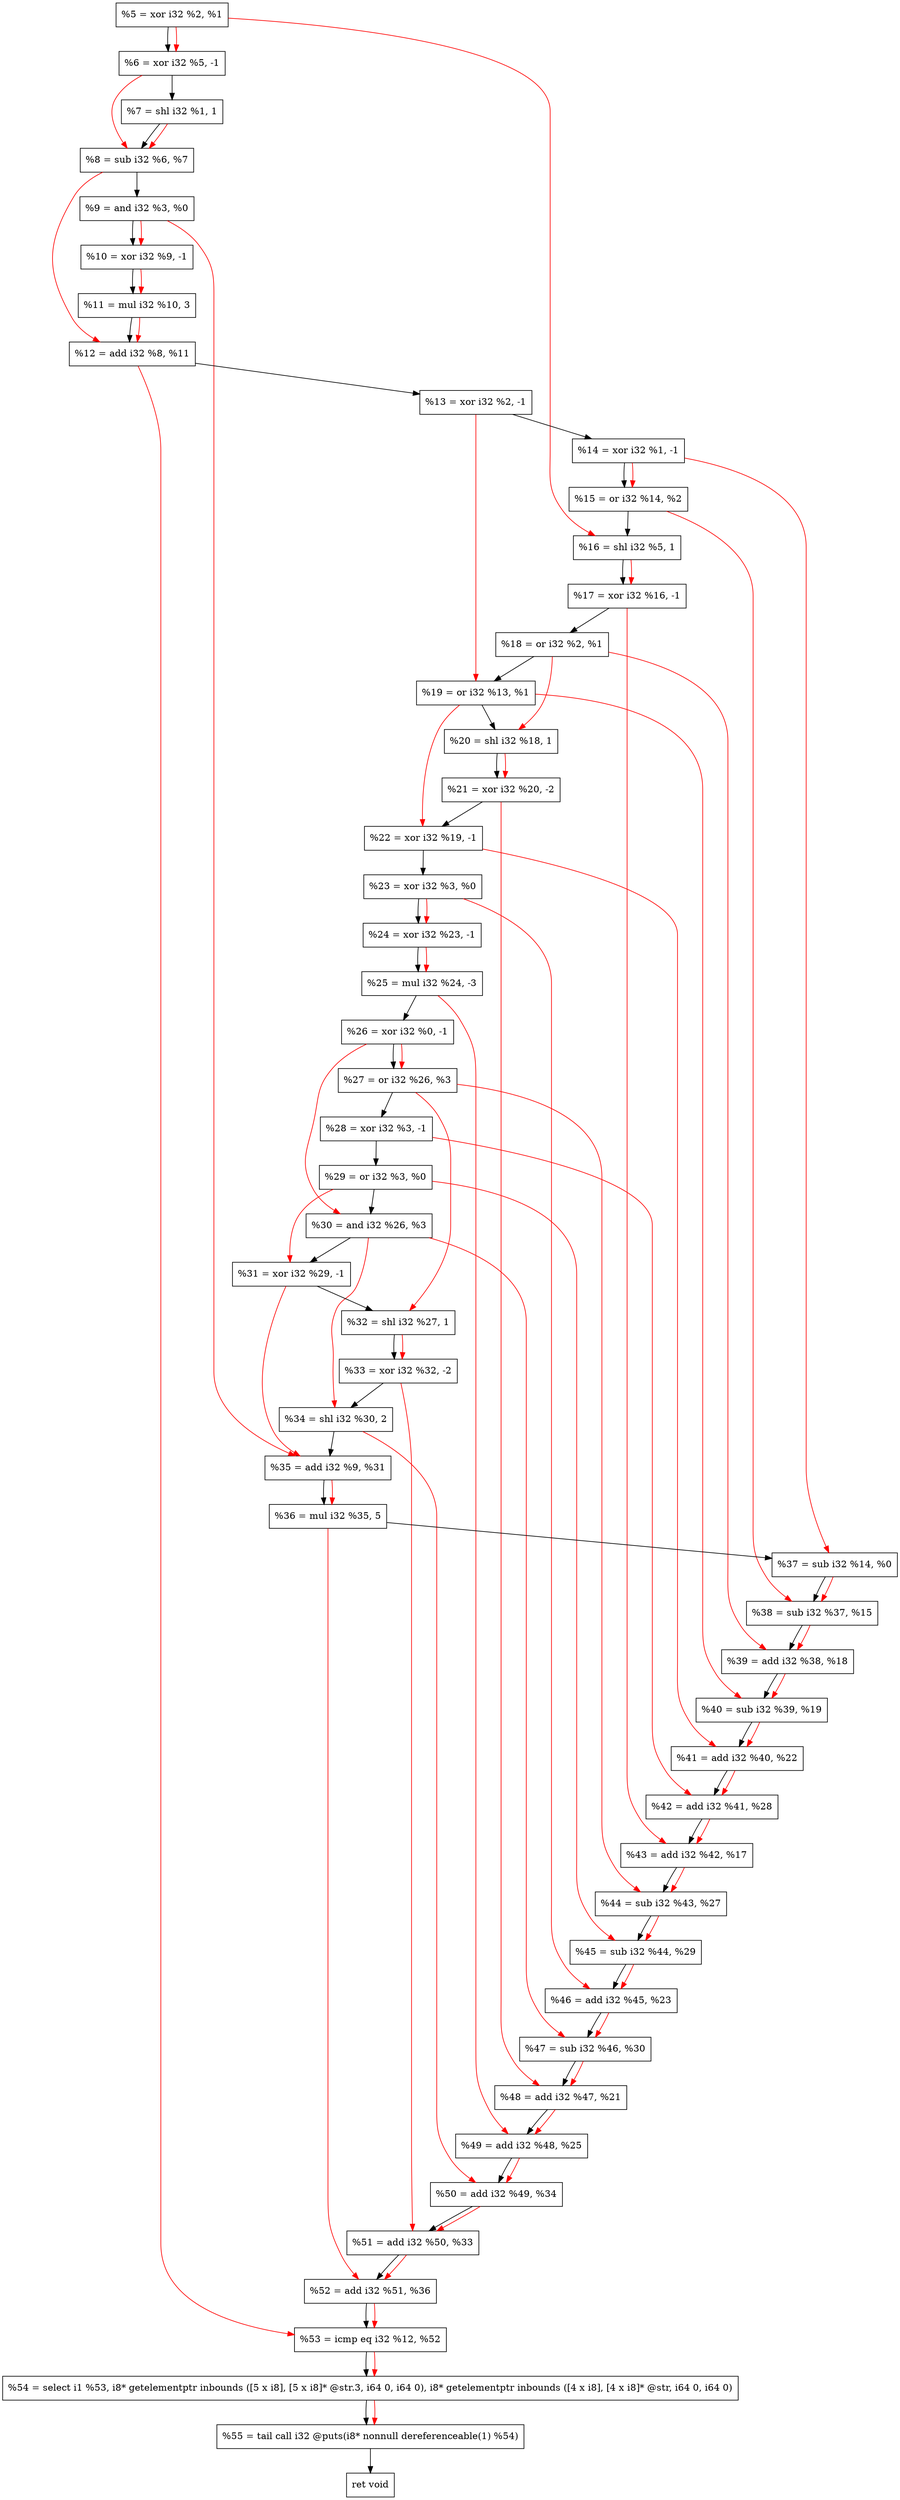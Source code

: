 digraph "DFG for'crackme' function" {
	Node0x591770[shape=record, label="  %5 = xor i32 %2, %1"];
	Node0x591df0[shape=record, label="  %6 = xor i32 %5, -1"];
	Node0x591e90[shape=record, label="  %7 = shl i32 %1, 1"];
	Node0x591f00[shape=record, label="  %8 = sub i32 %6, %7"];
	Node0x591f70[shape=record, label="  %9 = and i32 %3, %0"];
	Node0x591fe0[shape=record, label="  %10 = xor i32 %9, -1"];
	Node0x592080[shape=record, label="  %11 = mul i32 %10, 3"];
	Node0x5920f0[shape=record, label="  %12 = add i32 %8, %11"];
	Node0x592160[shape=record, label="  %13 = xor i32 %2, -1"];
	Node0x5921d0[shape=record, label="  %14 = xor i32 %1, -1"];
	Node0x592240[shape=record, label="  %15 = or i32 %14, %2"];
	Node0x5922b0[shape=record, label="  %16 = shl i32 %5, 1"];
	Node0x592320[shape=record, label="  %17 = xor i32 %16, -1"];
	Node0x592390[shape=record, label="  %18 = or i32 %2, %1"];
	Node0x592400[shape=record, label="  %19 = or i32 %13, %1"];
	Node0x592470[shape=record, label="  %20 = shl i32 %18, 1"];
	Node0x592510[shape=record, label="  %21 = xor i32 %20, -2"];
	Node0x592580[shape=record, label="  %22 = xor i32 %19, -1"];
	Node0x5925f0[shape=record, label="  %23 = xor i32 %3, %0"];
	Node0x592660[shape=record, label="  %24 = xor i32 %23, -1"];
	Node0x592700[shape=record, label="  %25 = mul i32 %24, -3"];
	Node0x592770[shape=record, label="  %26 = xor i32 %0, -1"];
	Node0x5927e0[shape=record, label="  %27 = or i32 %26, %3"];
	Node0x592850[shape=record, label="  %28 = xor i32 %3, -1"];
	Node0x5928c0[shape=record, label="  %29 = or i32 %3, %0"];
	Node0x592930[shape=record, label="  %30 = and i32 %26, %3"];
	Node0x5929a0[shape=record, label="  %31 = xor i32 %29, -1"];
	Node0x592a10[shape=record, label="  %32 = shl i32 %27, 1"];
	Node0x592c90[shape=record, label="  %33 = xor i32 %32, -2"];
	Node0x592d30[shape=record, label="  %34 = shl i32 %30, 2"];
	Node0x592da0[shape=record, label="  %35 = add i32 %9, %31"];
	Node0x592e40[shape=record, label="  %36 = mul i32 %35, 5"];
	Node0x592eb0[shape=record, label="  %37 = sub i32 %14, %0"];
	Node0x592f20[shape=record, label="  %38 = sub i32 %37, %15"];
	Node0x592f90[shape=record, label="  %39 = add i32 %38, %18"];
	Node0x593000[shape=record, label="  %40 = sub i32 %39, %19"];
	Node0x593070[shape=record, label="  %41 = add i32 %40, %22"];
	Node0x5930e0[shape=record, label="  %42 = add i32 %41, %28"];
	Node0x593150[shape=record, label="  %43 = add i32 %42, %17"];
	Node0x5931c0[shape=record, label="  %44 = sub i32 %43, %27"];
	Node0x593230[shape=record, label="  %45 = sub i32 %44, %29"];
	Node0x5932a0[shape=record, label="  %46 = add i32 %45, %23"];
	Node0x593310[shape=record, label="  %47 = sub i32 %46, %30"];
	Node0x593380[shape=record, label="  %48 = add i32 %47, %21"];
	Node0x5933f0[shape=record, label="  %49 = add i32 %48, %25"];
	Node0x593460[shape=record, label="  %50 = add i32 %49, %34"];
	Node0x5934d0[shape=record, label="  %51 = add i32 %50, %33"];
	Node0x593540[shape=record, label="  %52 = add i32 %51, %36"];
	Node0x5935b0[shape=record, label="  %53 = icmp eq i32 %12, %52"];
	Node0x532268[shape=record, label="  %54 = select i1 %53, i8* getelementptr inbounds ([5 x i8], [5 x i8]* @str.3, i64 0, i64 0), i8* getelementptr inbounds ([4 x i8], [4 x i8]* @str, i64 0, i64 0)"];
	Node0x593a50[shape=record, label="  %55 = tail call i32 @puts(i8* nonnull dereferenceable(1) %54)"];
	Node0x593aa0[shape=record, label="  ret void"];
	Node0x591770 -> Node0x591df0;
	Node0x591df0 -> Node0x591e90;
	Node0x591e90 -> Node0x591f00;
	Node0x591f00 -> Node0x591f70;
	Node0x591f70 -> Node0x591fe0;
	Node0x591fe0 -> Node0x592080;
	Node0x592080 -> Node0x5920f0;
	Node0x5920f0 -> Node0x592160;
	Node0x592160 -> Node0x5921d0;
	Node0x5921d0 -> Node0x592240;
	Node0x592240 -> Node0x5922b0;
	Node0x5922b0 -> Node0x592320;
	Node0x592320 -> Node0x592390;
	Node0x592390 -> Node0x592400;
	Node0x592400 -> Node0x592470;
	Node0x592470 -> Node0x592510;
	Node0x592510 -> Node0x592580;
	Node0x592580 -> Node0x5925f0;
	Node0x5925f0 -> Node0x592660;
	Node0x592660 -> Node0x592700;
	Node0x592700 -> Node0x592770;
	Node0x592770 -> Node0x5927e0;
	Node0x5927e0 -> Node0x592850;
	Node0x592850 -> Node0x5928c0;
	Node0x5928c0 -> Node0x592930;
	Node0x592930 -> Node0x5929a0;
	Node0x5929a0 -> Node0x592a10;
	Node0x592a10 -> Node0x592c90;
	Node0x592c90 -> Node0x592d30;
	Node0x592d30 -> Node0x592da0;
	Node0x592da0 -> Node0x592e40;
	Node0x592e40 -> Node0x592eb0;
	Node0x592eb0 -> Node0x592f20;
	Node0x592f20 -> Node0x592f90;
	Node0x592f90 -> Node0x593000;
	Node0x593000 -> Node0x593070;
	Node0x593070 -> Node0x5930e0;
	Node0x5930e0 -> Node0x593150;
	Node0x593150 -> Node0x5931c0;
	Node0x5931c0 -> Node0x593230;
	Node0x593230 -> Node0x5932a0;
	Node0x5932a0 -> Node0x593310;
	Node0x593310 -> Node0x593380;
	Node0x593380 -> Node0x5933f0;
	Node0x5933f0 -> Node0x593460;
	Node0x593460 -> Node0x5934d0;
	Node0x5934d0 -> Node0x593540;
	Node0x593540 -> Node0x5935b0;
	Node0x5935b0 -> Node0x532268;
	Node0x532268 -> Node0x593a50;
	Node0x593a50 -> Node0x593aa0;
edge [color=red]
	Node0x591770 -> Node0x591df0;
	Node0x591df0 -> Node0x591f00;
	Node0x591e90 -> Node0x591f00;
	Node0x591f70 -> Node0x591fe0;
	Node0x591fe0 -> Node0x592080;
	Node0x591f00 -> Node0x5920f0;
	Node0x592080 -> Node0x5920f0;
	Node0x5921d0 -> Node0x592240;
	Node0x591770 -> Node0x5922b0;
	Node0x5922b0 -> Node0x592320;
	Node0x592160 -> Node0x592400;
	Node0x592390 -> Node0x592470;
	Node0x592470 -> Node0x592510;
	Node0x592400 -> Node0x592580;
	Node0x5925f0 -> Node0x592660;
	Node0x592660 -> Node0x592700;
	Node0x592770 -> Node0x5927e0;
	Node0x592770 -> Node0x592930;
	Node0x5928c0 -> Node0x5929a0;
	Node0x5927e0 -> Node0x592a10;
	Node0x592a10 -> Node0x592c90;
	Node0x592930 -> Node0x592d30;
	Node0x591f70 -> Node0x592da0;
	Node0x5929a0 -> Node0x592da0;
	Node0x592da0 -> Node0x592e40;
	Node0x5921d0 -> Node0x592eb0;
	Node0x592eb0 -> Node0x592f20;
	Node0x592240 -> Node0x592f20;
	Node0x592f20 -> Node0x592f90;
	Node0x592390 -> Node0x592f90;
	Node0x592f90 -> Node0x593000;
	Node0x592400 -> Node0x593000;
	Node0x593000 -> Node0x593070;
	Node0x592580 -> Node0x593070;
	Node0x593070 -> Node0x5930e0;
	Node0x592850 -> Node0x5930e0;
	Node0x5930e0 -> Node0x593150;
	Node0x592320 -> Node0x593150;
	Node0x593150 -> Node0x5931c0;
	Node0x5927e0 -> Node0x5931c0;
	Node0x5931c0 -> Node0x593230;
	Node0x5928c0 -> Node0x593230;
	Node0x593230 -> Node0x5932a0;
	Node0x5925f0 -> Node0x5932a0;
	Node0x5932a0 -> Node0x593310;
	Node0x592930 -> Node0x593310;
	Node0x593310 -> Node0x593380;
	Node0x592510 -> Node0x593380;
	Node0x593380 -> Node0x5933f0;
	Node0x592700 -> Node0x5933f0;
	Node0x5933f0 -> Node0x593460;
	Node0x592d30 -> Node0x593460;
	Node0x593460 -> Node0x5934d0;
	Node0x592c90 -> Node0x5934d0;
	Node0x5934d0 -> Node0x593540;
	Node0x592e40 -> Node0x593540;
	Node0x5920f0 -> Node0x5935b0;
	Node0x593540 -> Node0x5935b0;
	Node0x5935b0 -> Node0x532268;
	Node0x532268 -> Node0x593a50;
}

